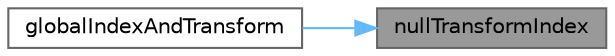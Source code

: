digraph "nullTransformIndex"
{
 // LATEX_PDF_SIZE
  bgcolor="transparent";
  edge [fontname=Helvetica,fontsize=10,labelfontname=Helvetica,labelfontsize=10];
  node [fontname=Helvetica,fontsize=10,shape=box,height=0.2,width=0.4];
  rankdir="RL";
  Node1 [id="Node000001",label="nullTransformIndex",height=0.2,width=0.4,color="gray40", fillcolor="grey60", style="filled", fontcolor="black",tooltip=" "];
  Node1 -> Node2 [id="edge1_Node000001_Node000002",dir="back",color="steelblue1",style="solid",tooltip=" "];
  Node2 [id="Node000002",label="globalIndexAndTransform",height=0.2,width=0.4,color="grey40", fillcolor="white", style="filled",URL="$classFoam_1_1globalIndexAndTransform.html#a6a82addd80d8b6487e55a787d3e0369d",tooltip=" "];
}
